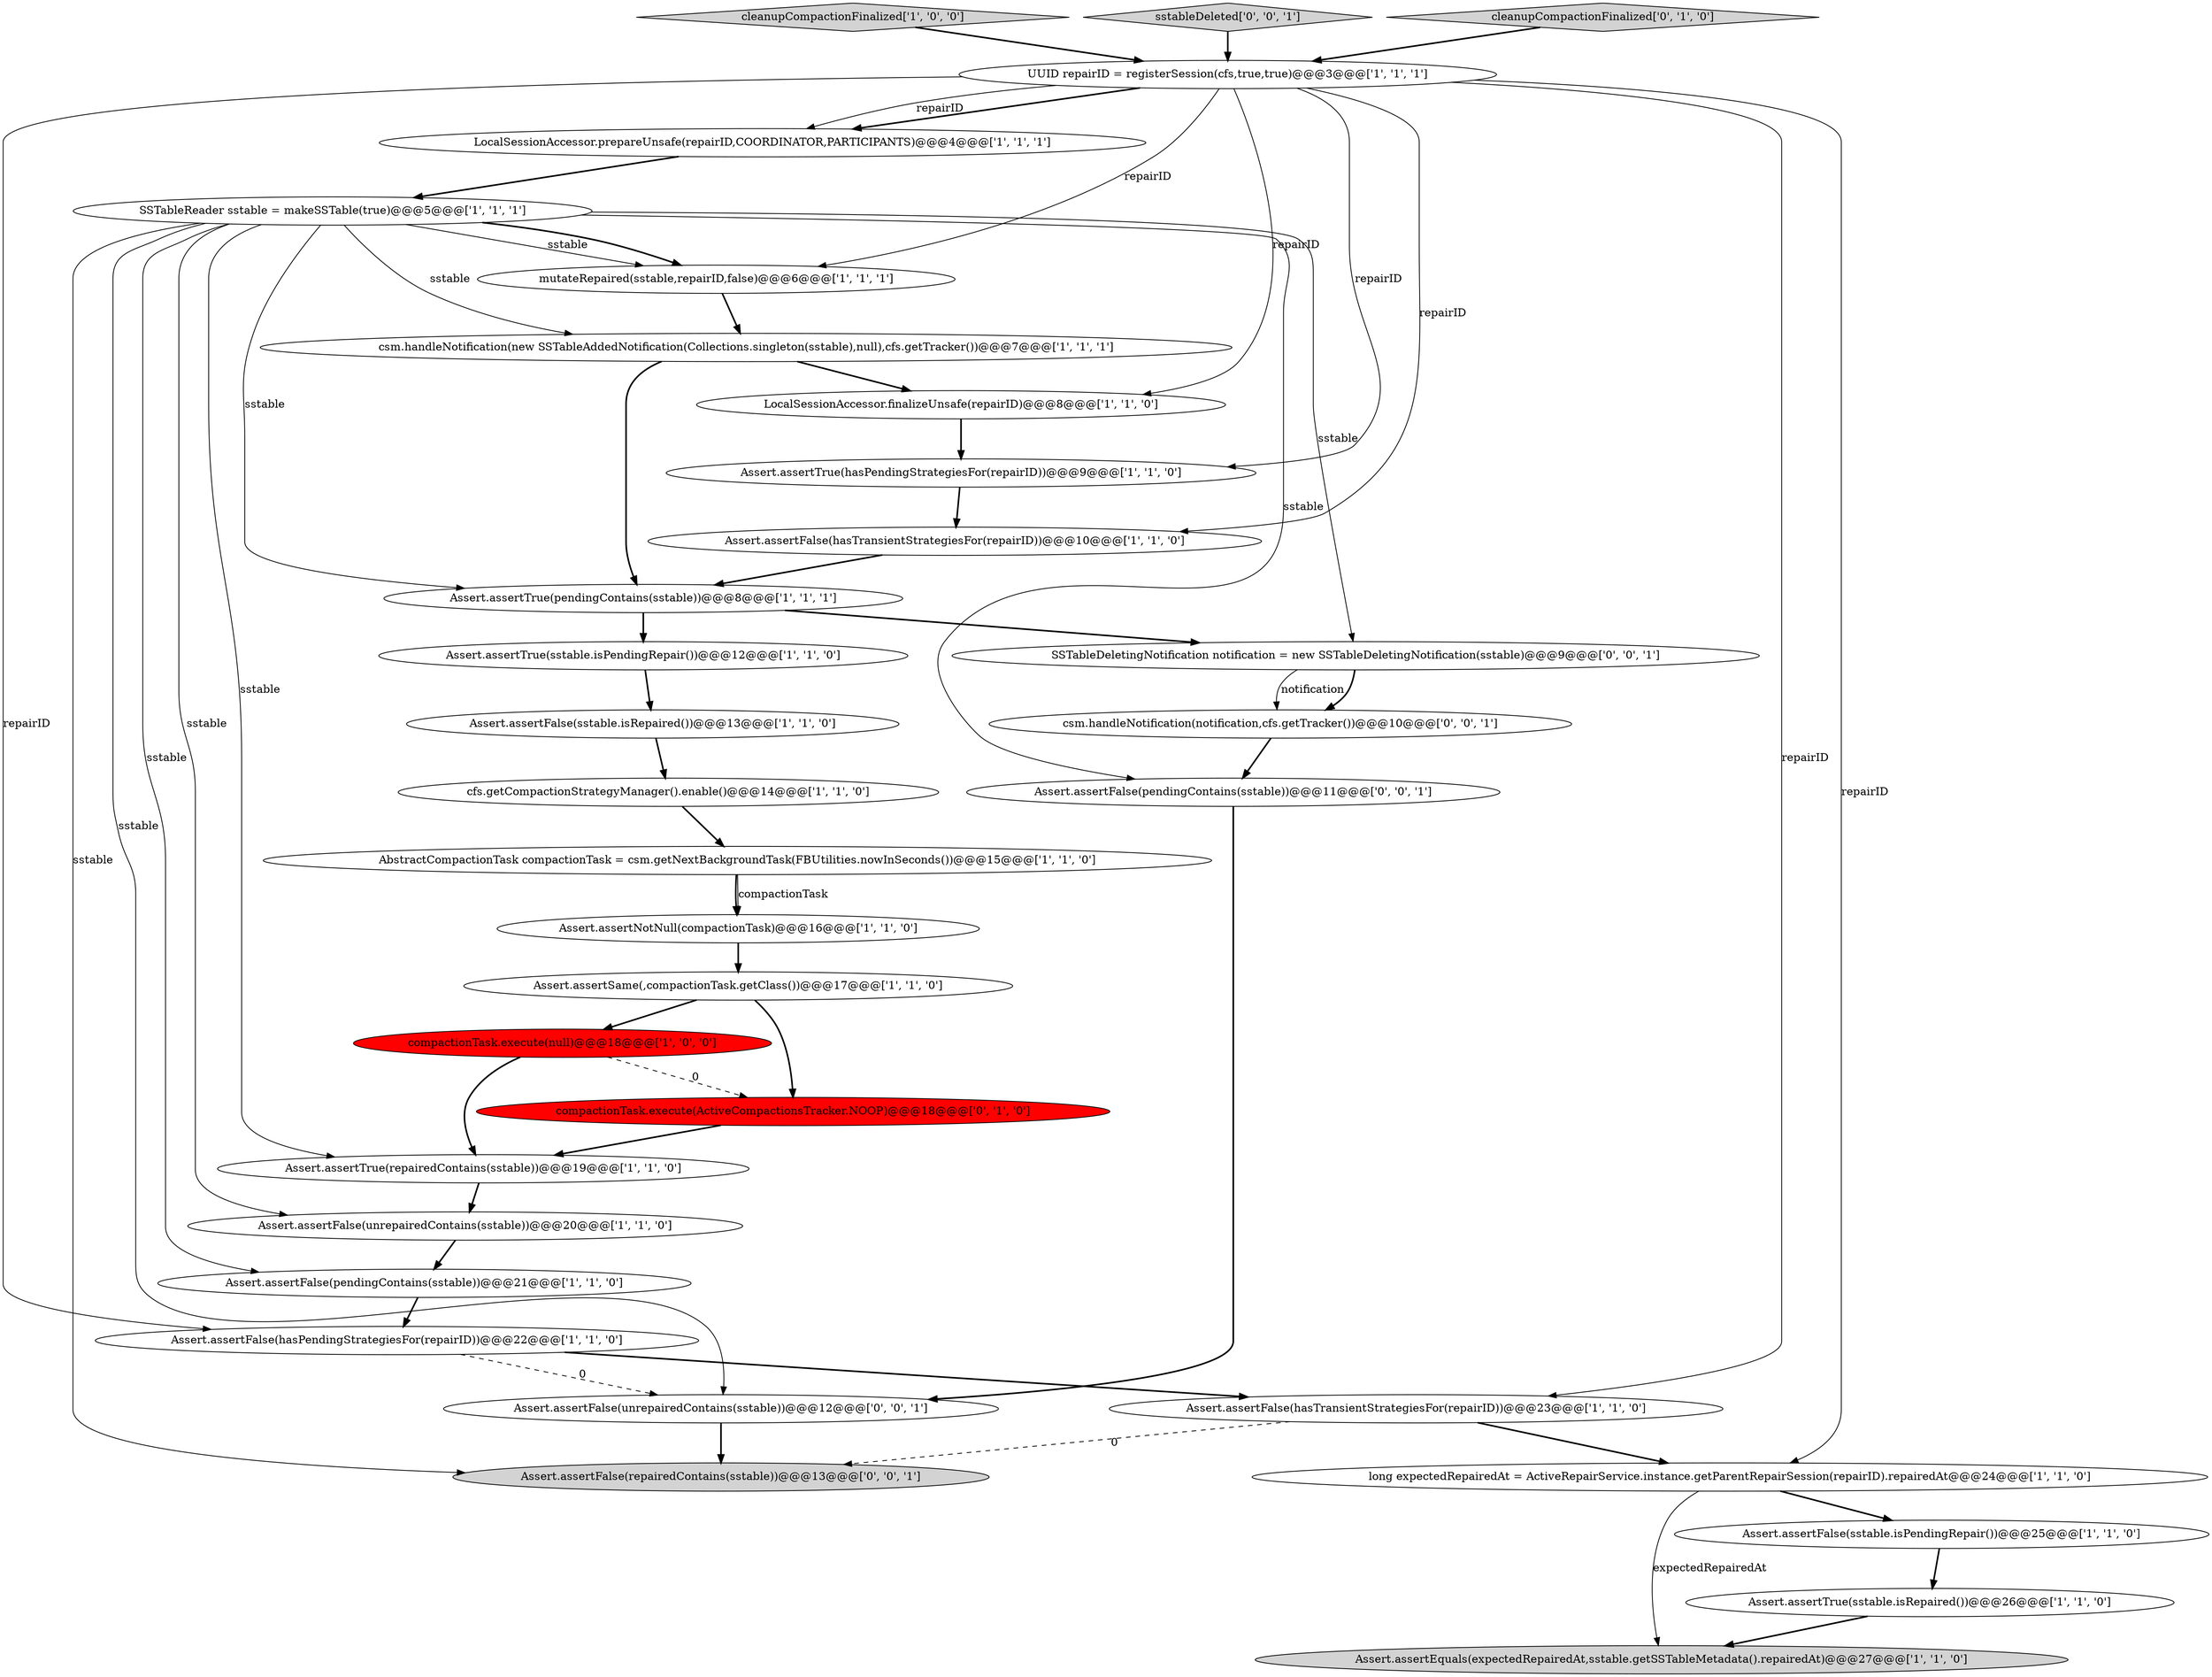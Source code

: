 digraph {
25 [style = filled, label = "Assert.assertTrue(hasPendingStrategiesFor(repairID))@@@9@@@['1', '1', '0']", fillcolor = white, shape = ellipse image = "AAA0AAABBB1BBB"];
3 [style = filled, label = "Assert.assertFalse(hasPendingStrategiesFor(repairID))@@@22@@@['1', '1', '0']", fillcolor = white, shape = ellipse image = "AAA0AAABBB1BBB"];
2 [style = filled, label = "UUID repairID = registerSession(cfs,true,true)@@@3@@@['1', '1', '1']", fillcolor = white, shape = ellipse image = "AAA0AAABBB1BBB"];
8 [style = filled, label = "mutateRepaired(sstable,repairID,false)@@@6@@@['1', '1', '1']", fillcolor = white, shape = ellipse image = "AAA0AAABBB1BBB"];
23 [style = filled, label = "cleanupCompactionFinalized['1', '0', '0']", fillcolor = lightgray, shape = diamond image = "AAA0AAABBB1BBB"];
33 [style = filled, label = "Assert.assertFalse(unrepairedContains(sstable))@@@12@@@['0', '0', '1']", fillcolor = white, shape = ellipse image = "AAA0AAABBB3BBB"];
5 [style = filled, label = "csm.handleNotification(new SSTableAddedNotification(Collections.singleton(sstable),null),cfs.getTracker())@@@7@@@['1', '1', '1']", fillcolor = white, shape = ellipse image = "AAA0AAABBB1BBB"];
30 [style = filled, label = "csm.handleNotification(notification,cfs.getTracker())@@@10@@@['0', '0', '1']", fillcolor = white, shape = ellipse image = "AAA0AAABBB3BBB"];
32 [style = filled, label = "sstableDeleted['0', '0', '1']", fillcolor = lightgray, shape = diamond image = "AAA0AAABBB3BBB"];
31 [style = filled, label = "Assert.assertFalse(pendingContains(sstable))@@@11@@@['0', '0', '1']", fillcolor = white, shape = ellipse image = "AAA0AAABBB3BBB"];
17 [style = filled, label = "Assert.assertEquals(expectedRepairedAt,sstable.getSSTableMetadata().repairedAt)@@@27@@@['1', '1', '0']", fillcolor = lightgray, shape = ellipse image = "AAA0AAABBB1BBB"];
10 [style = filled, label = "Assert.assertFalse(pendingContains(sstable))@@@21@@@['1', '1', '0']", fillcolor = white, shape = ellipse image = "AAA0AAABBB1BBB"];
24 [style = filled, label = "cfs.getCompactionStrategyManager().enable()@@@14@@@['1', '1', '0']", fillcolor = white, shape = ellipse image = "AAA0AAABBB1BBB"];
18 [style = filled, label = "Assert.assertFalse(sstable.isPendingRepair())@@@25@@@['1', '1', '0']", fillcolor = white, shape = ellipse image = "AAA0AAABBB1BBB"];
16 [style = filled, label = "SSTableReader sstable = makeSSTable(true)@@@5@@@['1', '1', '1']", fillcolor = white, shape = ellipse image = "AAA0AAABBB1BBB"];
13 [style = filled, label = "Assert.assertTrue(sstable.isRepaired())@@@26@@@['1', '1', '0']", fillcolor = white, shape = ellipse image = "AAA0AAABBB1BBB"];
11 [style = filled, label = "Assert.assertFalse(unrepairedContains(sstable))@@@20@@@['1', '1', '0']", fillcolor = white, shape = ellipse image = "AAA0AAABBB1BBB"];
29 [style = filled, label = "SSTableDeletingNotification notification = new SSTableDeletingNotification(sstable)@@@9@@@['0', '0', '1']", fillcolor = white, shape = ellipse image = "AAA0AAABBB3BBB"];
7 [style = filled, label = "Assert.assertSame(,compactionTask.getClass())@@@17@@@['1', '1', '0']", fillcolor = white, shape = ellipse image = "AAA0AAABBB1BBB"];
4 [style = filled, label = "LocalSessionAccessor.prepareUnsafe(repairID,COORDINATOR,PARTICIPANTS)@@@4@@@['1', '1', '1']", fillcolor = white, shape = ellipse image = "AAA0AAABBB1BBB"];
14 [style = filled, label = "Assert.assertFalse(hasTransientStrategiesFor(repairID))@@@10@@@['1', '1', '0']", fillcolor = white, shape = ellipse image = "AAA0AAABBB1BBB"];
19 [style = filled, label = "LocalSessionAccessor.finalizeUnsafe(repairID)@@@8@@@['1', '1', '0']", fillcolor = white, shape = ellipse image = "AAA0AAABBB1BBB"];
21 [style = filled, label = "Assert.assertTrue(repairedContains(sstable))@@@19@@@['1', '1', '0']", fillcolor = white, shape = ellipse image = "AAA0AAABBB1BBB"];
27 [style = filled, label = "compactionTask.execute(ActiveCompactionsTracker.NOOP)@@@18@@@['0', '1', '0']", fillcolor = red, shape = ellipse image = "AAA1AAABBB2BBB"];
9 [style = filled, label = "Assert.assertFalse(sstable.isRepaired())@@@13@@@['1', '1', '0']", fillcolor = white, shape = ellipse image = "AAA0AAABBB1BBB"];
12 [style = filled, label = "Assert.assertFalse(hasTransientStrategiesFor(repairID))@@@23@@@['1', '1', '0']", fillcolor = white, shape = ellipse image = "AAA0AAABBB1BBB"];
22 [style = filled, label = "Assert.assertNotNull(compactionTask)@@@16@@@['1', '1', '0']", fillcolor = white, shape = ellipse image = "AAA0AAABBB1BBB"];
6 [style = filled, label = "AbstractCompactionTask compactionTask = csm.getNextBackgroundTask(FBUtilities.nowInSeconds())@@@15@@@['1', '1', '0']", fillcolor = white, shape = ellipse image = "AAA0AAABBB1BBB"];
1 [style = filled, label = "long expectedRepairedAt = ActiveRepairService.instance.getParentRepairSession(repairID).repairedAt@@@24@@@['1', '1', '0']", fillcolor = white, shape = ellipse image = "AAA0AAABBB1BBB"];
15 [style = filled, label = "Assert.assertTrue(sstable.isPendingRepair())@@@12@@@['1', '1', '0']", fillcolor = white, shape = ellipse image = "AAA0AAABBB1BBB"];
20 [style = filled, label = "Assert.assertTrue(pendingContains(sstable))@@@8@@@['1', '1', '1']", fillcolor = white, shape = ellipse image = "AAA0AAABBB1BBB"];
28 [style = filled, label = "Assert.assertFalse(repairedContains(sstable))@@@13@@@['0', '0', '1']", fillcolor = lightgray, shape = ellipse image = "AAA0AAABBB3BBB"];
0 [style = filled, label = "compactionTask.execute(null)@@@18@@@['1', '0', '0']", fillcolor = red, shape = ellipse image = "AAA1AAABBB1BBB"];
26 [style = filled, label = "cleanupCompactionFinalized['0', '1', '0']", fillcolor = lightgray, shape = diamond image = "AAA0AAABBB2BBB"];
16->8 [style = solid, label="sstable"];
29->30 [style = solid, label="notification"];
2->19 [style = solid, label="repairID"];
4->16 [style = bold, label=""];
16->20 [style = solid, label="sstable"];
2->3 [style = solid, label="repairID"];
16->8 [style = bold, label=""];
5->20 [style = bold, label=""];
20->29 [style = bold, label=""];
6->22 [style = bold, label=""];
29->30 [style = bold, label=""];
3->33 [style = dashed, label="0"];
33->28 [style = bold, label=""];
10->3 [style = bold, label=""];
1->18 [style = bold, label=""];
2->12 [style = solid, label="repairID"];
7->0 [style = bold, label=""];
16->5 [style = solid, label="sstable"];
25->14 [style = bold, label=""];
0->21 [style = bold, label=""];
3->12 [style = bold, label=""];
0->27 [style = dashed, label="0"];
2->1 [style = solid, label="repairID"];
2->4 [style = bold, label=""];
12->1 [style = bold, label=""];
32->2 [style = bold, label=""];
22->7 [style = bold, label=""];
2->8 [style = solid, label="repairID"];
19->25 [style = bold, label=""];
16->29 [style = solid, label="sstable"];
5->19 [style = bold, label=""];
16->28 [style = solid, label="sstable"];
13->17 [style = bold, label=""];
26->2 [style = bold, label=""];
16->21 [style = solid, label="sstable"];
8->5 [style = bold, label=""];
2->4 [style = solid, label="repairID"];
16->33 [style = solid, label="sstable"];
21->11 [style = bold, label=""];
15->9 [style = bold, label=""];
11->10 [style = bold, label=""];
6->22 [style = solid, label="compactionTask"];
30->31 [style = bold, label=""];
31->33 [style = bold, label=""];
12->28 [style = dashed, label="0"];
18->13 [style = bold, label=""];
7->27 [style = bold, label=""];
16->11 [style = solid, label="sstable"];
23->2 [style = bold, label=""];
24->6 [style = bold, label=""];
20->15 [style = bold, label=""];
27->21 [style = bold, label=""];
16->31 [style = solid, label="sstable"];
2->25 [style = solid, label="repairID"];
9->24 [style = bold, label=""];
2->14 [style = solid, label="repairID"];
1->17 [style = solid, label="expectedRepairedAt"];
14->20 [style = bold, label=""];
16->10 [style = solid, label="sstable"];
}
